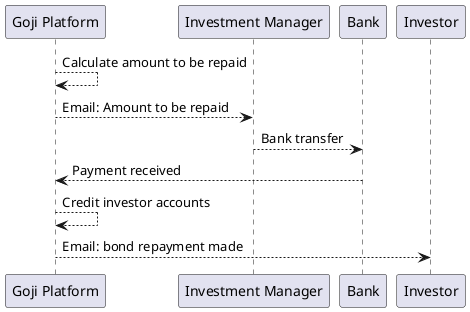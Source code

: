 @startuml
"Goji Platform" --> "Goji Platform": Calculate amount to be repaid
"Goji Platform" --> "Investment Manager" : Email: Amount to be repaid
"Investment Manager" --> Bank: Bank transfer
Bank --> "Goji Platform": Payment received
"Goji Platform" --> "Goji Platform": Credit investor accounts
"Goji Platform" --> Investor: Email: bond repayment made
@enduml